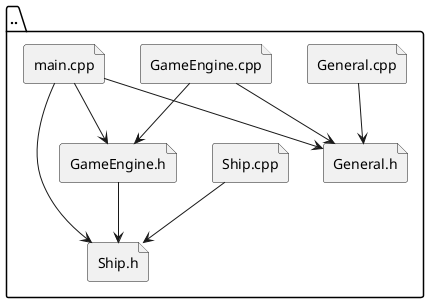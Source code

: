 @startuml
folder ".." as C_0001898935928681923136 {
file "General.cpp" as C_0002215460186166411800
file "General.h" as C_0000696140410809268943
file "GameEngine.cpp" as C_0000139360809826194467
file "GameEngine.h" as C_0002170554398078679675
file "Ship.h" as C_0001493291886170991376
file "Ship.cpp" as C_0002025885017058637019
file "main.cpp" as C_0000615540661530554330
}
C_0002215460186166411800 --> C_0000696140410809268943
C_0000139360809826194467 --> C_0002170554398078679675
C_0000139360809826194467 --> C_0000696140410809268943
C_0002170554398078679675 --> C_0001493291886170991376
C_0002025885017058637019 --> C_0001493291886170991376
C_0000615540661530554330 --> C_0002170554398078679675
C_0000615540661530554330 --> C_0000696140410809268943
C_0000615540661530554330 --> C_0001493291886170991376

'Generated with clang-uml, version 0.5.0
'LLVM version Ubuntu clang version 15.0.7
@enduml
